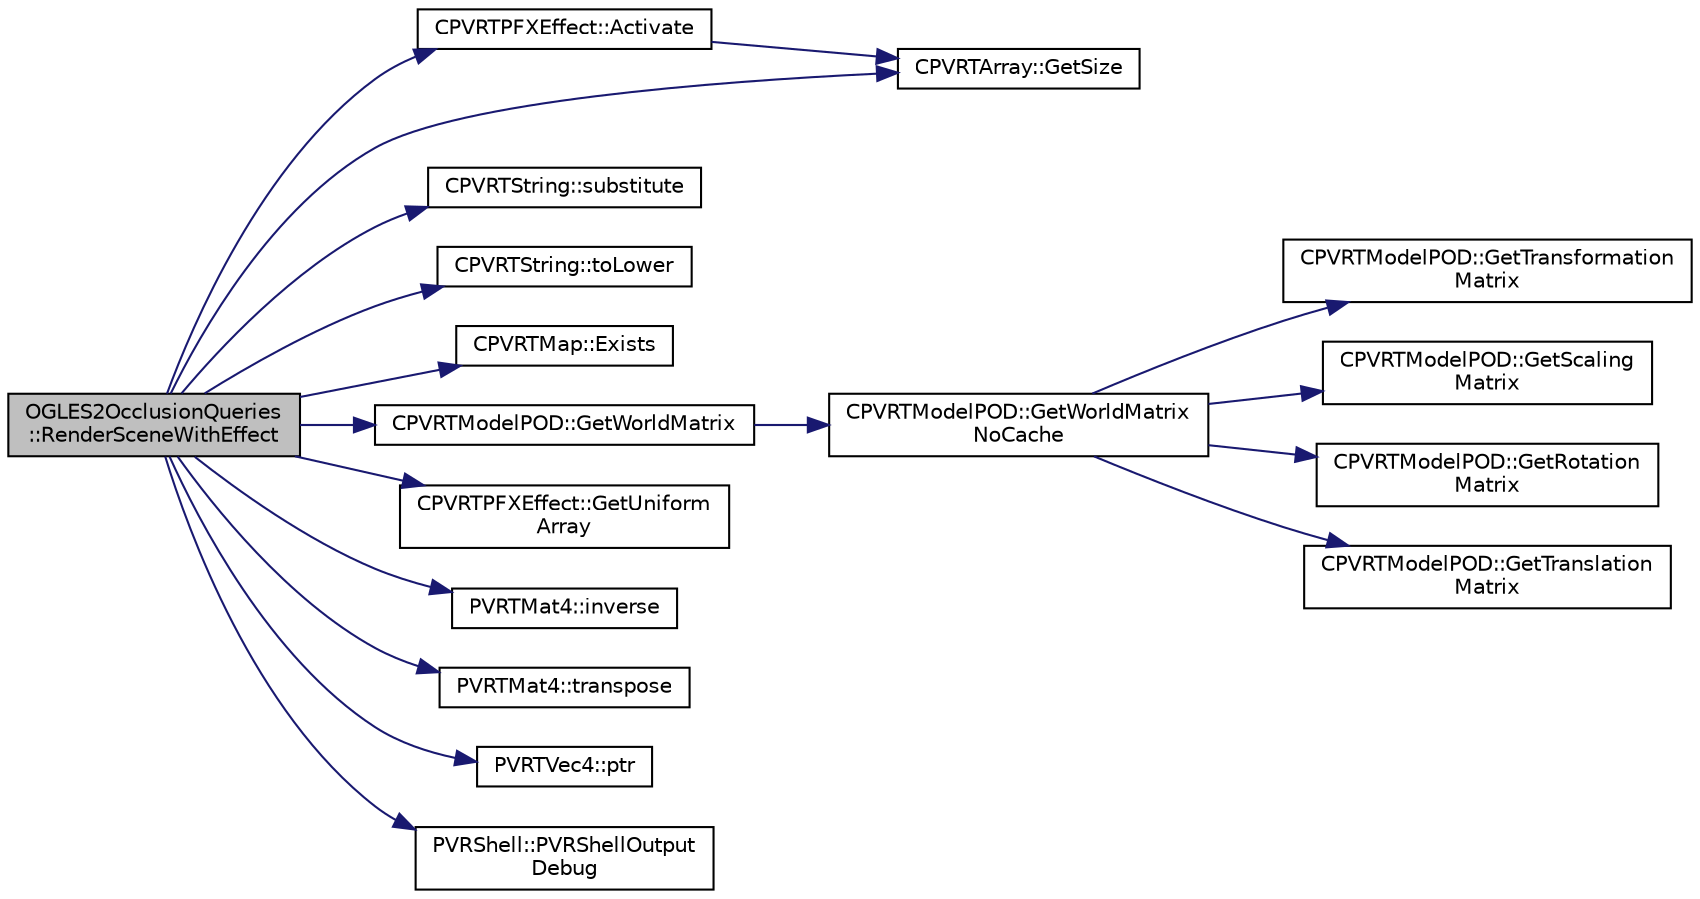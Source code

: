 digraph "OGLES2OcclusionQueries::RenderSceneWithEffect"
{
  edge [fontname="Helvetica",fontsize="10",labelfontname="Helvetica",labelfontsize="10"];
  node [fontname="Helvetica",fontsize="10",shape=record];
  rankdir="LR";
  Node1 [label="OGLES2OcclusionQueries\l::RenderSceneWithEffect",height=0.2,width=0.4,color="black", fillcolor="grey75", style="filled", fontcolor="black"];
  Node1 -> Node2 [color="midnightblue",fontsize="10",style="solid",fontname="Helvetica"];
  Node2 [label="CPVRTPFXEffect::Activate",height=0.2,width=0.4,color="black", fillcolor="white", style="filled",URL="$class_c_p_v_r_t_p_f_x_effect.html#a66c1e23696dd3c0acda2becdac348c69",tooltip="Selects the gl program object and binds the textures. If the render target texture for the current re..."];
  Node2 -> Node3 [color="midnightblue",fontsize="10",style="solid",fontname="Helvetica"];
  Node3 [label="CPVRTArray::GetSize",height=0.2,width=0.4,color="black", fillcolor="white", style="filled",URL="$class_c_p_v_r_t_array.html#a7f441650618876cd84adaad282a83ac1",tooltip="Gives current size of array/number of elements. "];
  Node1 -> Node4 [color="midnightblue",fontsize="10",style="solid",fontname="Helvetica"];
  Node4 [label="CPVRTString::substitute",height=0.2,width=0.4,color="black", fillcolor="white", style="filled",URL="$class_c_p_v_r_t_string.html#afaca43fa31548dcae05b2cba65406379",tooltip="Erases a portion of the string. "];
  Node1 -> Node5 [color="midnightblue",fontsize="10",style="solid",fontname="Helvetica"];
  Node5 [label="CPVRTString::toLower",height=0.2,width=0.4,color="black", fillcolor="white", style="filled",URL="$class_c_p_v_r_t_string.html#a84bdf409157354e80b364e558d52eaa6",tooltip="Converts the string to lower case. "];
  Node1 -> Node6 [color="midnightblue",fontsize="10",style="solid",fontname="Helvetica"];
  Node6 [label="CPVRTMap::Exists",height=0.2,width=0.4,color="black", fillcolor="white", style="filled",URL="$singleton_c_p_v_r_t_map.html#ae0f21eef4c5f71a21a57e352a31f9b75",tooltip="Checks whether or not data exists for the specified key. "];
  Node1 -> Node7 [color="midnightblue",fontsize="10",style="solid",fontname="Helvetica"];
  Node7 [label="CPVRTModelPOD::GetWorldMatrix",height=0.2,width=0.4,color="black", fillcolor="white", style="filled",URL="$class_c_p_v_r_t_model_p_o_d.html#a275eceb98a361d91d77e15b54238a8de",tooltip="Generates the world matrix for the given Mesh Instance; applies the parent&#39;s transform too..."];
  Node7 -> Node8 [color="midnightblue",fontsize="10",style="solid",fontname="Helvetica"];
  Node8 [label="CPVRTModelPOD::GetWorldMatrix\lNoCache",height=0.2,width=0.4,color="black", fillcolor="white", style="filled",URL="$class_c_p_v_r_t_model_p_o_d.html#a5d8930577009f9c922665522ca9bb1c3",tooltip="Generates the world matrix for the given Mesh Instance; applies the parent&#39;s transform too..."];
  Node8 -> Node9 [color="midnightblue",fontsize="10",style="solid",fontname="Helvetica"];
  Node9 [label="CPVRTModelPOD::GetTransformation\lMatrix",height=0.2,width=0.4,color="black", fillcolor="white", style="filled",URL="$class_c_p_v_r_t_model_p_o_d.html#ab614a904956547c6cd7c623046f888b2",tooltip="Generates the world matrix for the given Mesh Instance; applies the parent&#39;s transform too..."];
  Node8 -> Node10 [color="midnightblue",fontsize="10",style="solid",fontname="Helvetica"];
  Node10 [label="CPVRTModelPOD::GetScaling\lMatrix",height=0.2,width=0.4,color="black", fillcolor="white", style="filled",URL="$class_c_p_v_r_t_model_p_o_d.html#aaf982331192d8590949796dd61777c8a",tooltip="Generates the world matrix for the given Mesh Instance; applies the parent&#39;s transform too..."];
  Node8 -> Node11 [color="midnightblue",fontsize="10",style="solid",fontname="Helvetica"];
  Node11 [label="CPVRTModelPOD::GetRotation\lMatrix",height=0.2,width=0.4,color="black", fillcolor="white", style="filled",URL="$class_c_p_v_r_t_model_p_o_d.html#a021fd16d1c7d7f3e09ba1e133289d0e7",tooltip="Generates the world matrix for the given Mesh Instance; applies the parent&#39;s transform too..."];
  Node8 -> Node12 [color="midnightblue",fontsize="10",style="solid",fontname="Helvetica"];
  Node12 [label="CPVRTModelPOD::GetTranslation\lMatrix",height=0.2,width=0.4,color="black", fillcolor="white", style="filled",URL="$class_c_p_v_r_t_model_p_o_d.html#a5b9cdd65e3f36c6fe3c0a6937892d506",tooltip="Generates the world matrix for the given Mesh Instance; applies the parent&#39;s transform too..."];
  Node1 -> Node13 [color="midnightblue",fontsize="10",style="solid",fontname="Helvetica"];
  Node13 [label="CPVRTPFXEffect::GetUniform\lArray",height=0.2,width=0.4,color="black", fillcolor="white", style="filled",URL="$class_c_p_v_r_t_p_f_x_effect.html#ab9f4ce64c4bd31eb5fb45d86f4239bed",tooltip="Returns a list of known semantics. "];
  Node1 -> Node3 [color="midnightblue",fontsize="10",style="solid",fontname="Helvetica"];
  Node1 -> Node14 [color="midnightblue",fontsize="10",style="solid",fontname="Helvetica"];
  Node14 [label="PVRTMat4::inverse",height=0.2,width=0.4,color="black", fillcolor="white", style="filled",URL="$struct_p_v_r_t_mat4.html#a553c1f51db42d5fb3ef55557dfbad4e4",tooltip="Calculates multiplicative inverse of this matrix The matrix must be of the form : A 0 C 1 Where A is ..."];
  Node1 -> Node15 [color="midnightblue",fontsize="10",style="solid",fontname="Helvetica"];
  Node15 [label="PVRTMat4::transpose",height=0.2,width=0.4,color="black", fillcolor="white", style="filled",URL="$struct_p_v_r_t_mat4.html#aca32d6ac4e141e825aba1ceead3b3a64",tooltip="Calculates transpose of this matrix. "];
  Node1 -> Node16 [color="midnightblue",fontsize="10",style="solid",fontname="Helvetica"];
  Node16 [label="PVRTVec4::ptr",height=0.2,width=0.4,color="black", fillcolor="white", style="filled",URL="$struct_p_v_r_t_vec4.html#a4af280700e8195e6b4c2a2384624d926",tooltip="returns a pointer to memory containing the values of the PVRTVec3 "];
  Node1 -> Node17 [color="midnightblue",fontsize="10",style="solid",fontname="Helvetica"];
  Node17 [label="PVRShell::PVRShellOutput\lDebug",height=0.2,width=0.4,color="black", fillcolor="white", style="filled",URL="$class_p_v_r_shell.html#a143d693b1c6e373b29485c1be51d1010",tooltip="Writes the resultant string to the debug output (e.g. using printf(), OutputDebugString(), ...). Check the SDK release notes for details on how the string is output. "];
}
